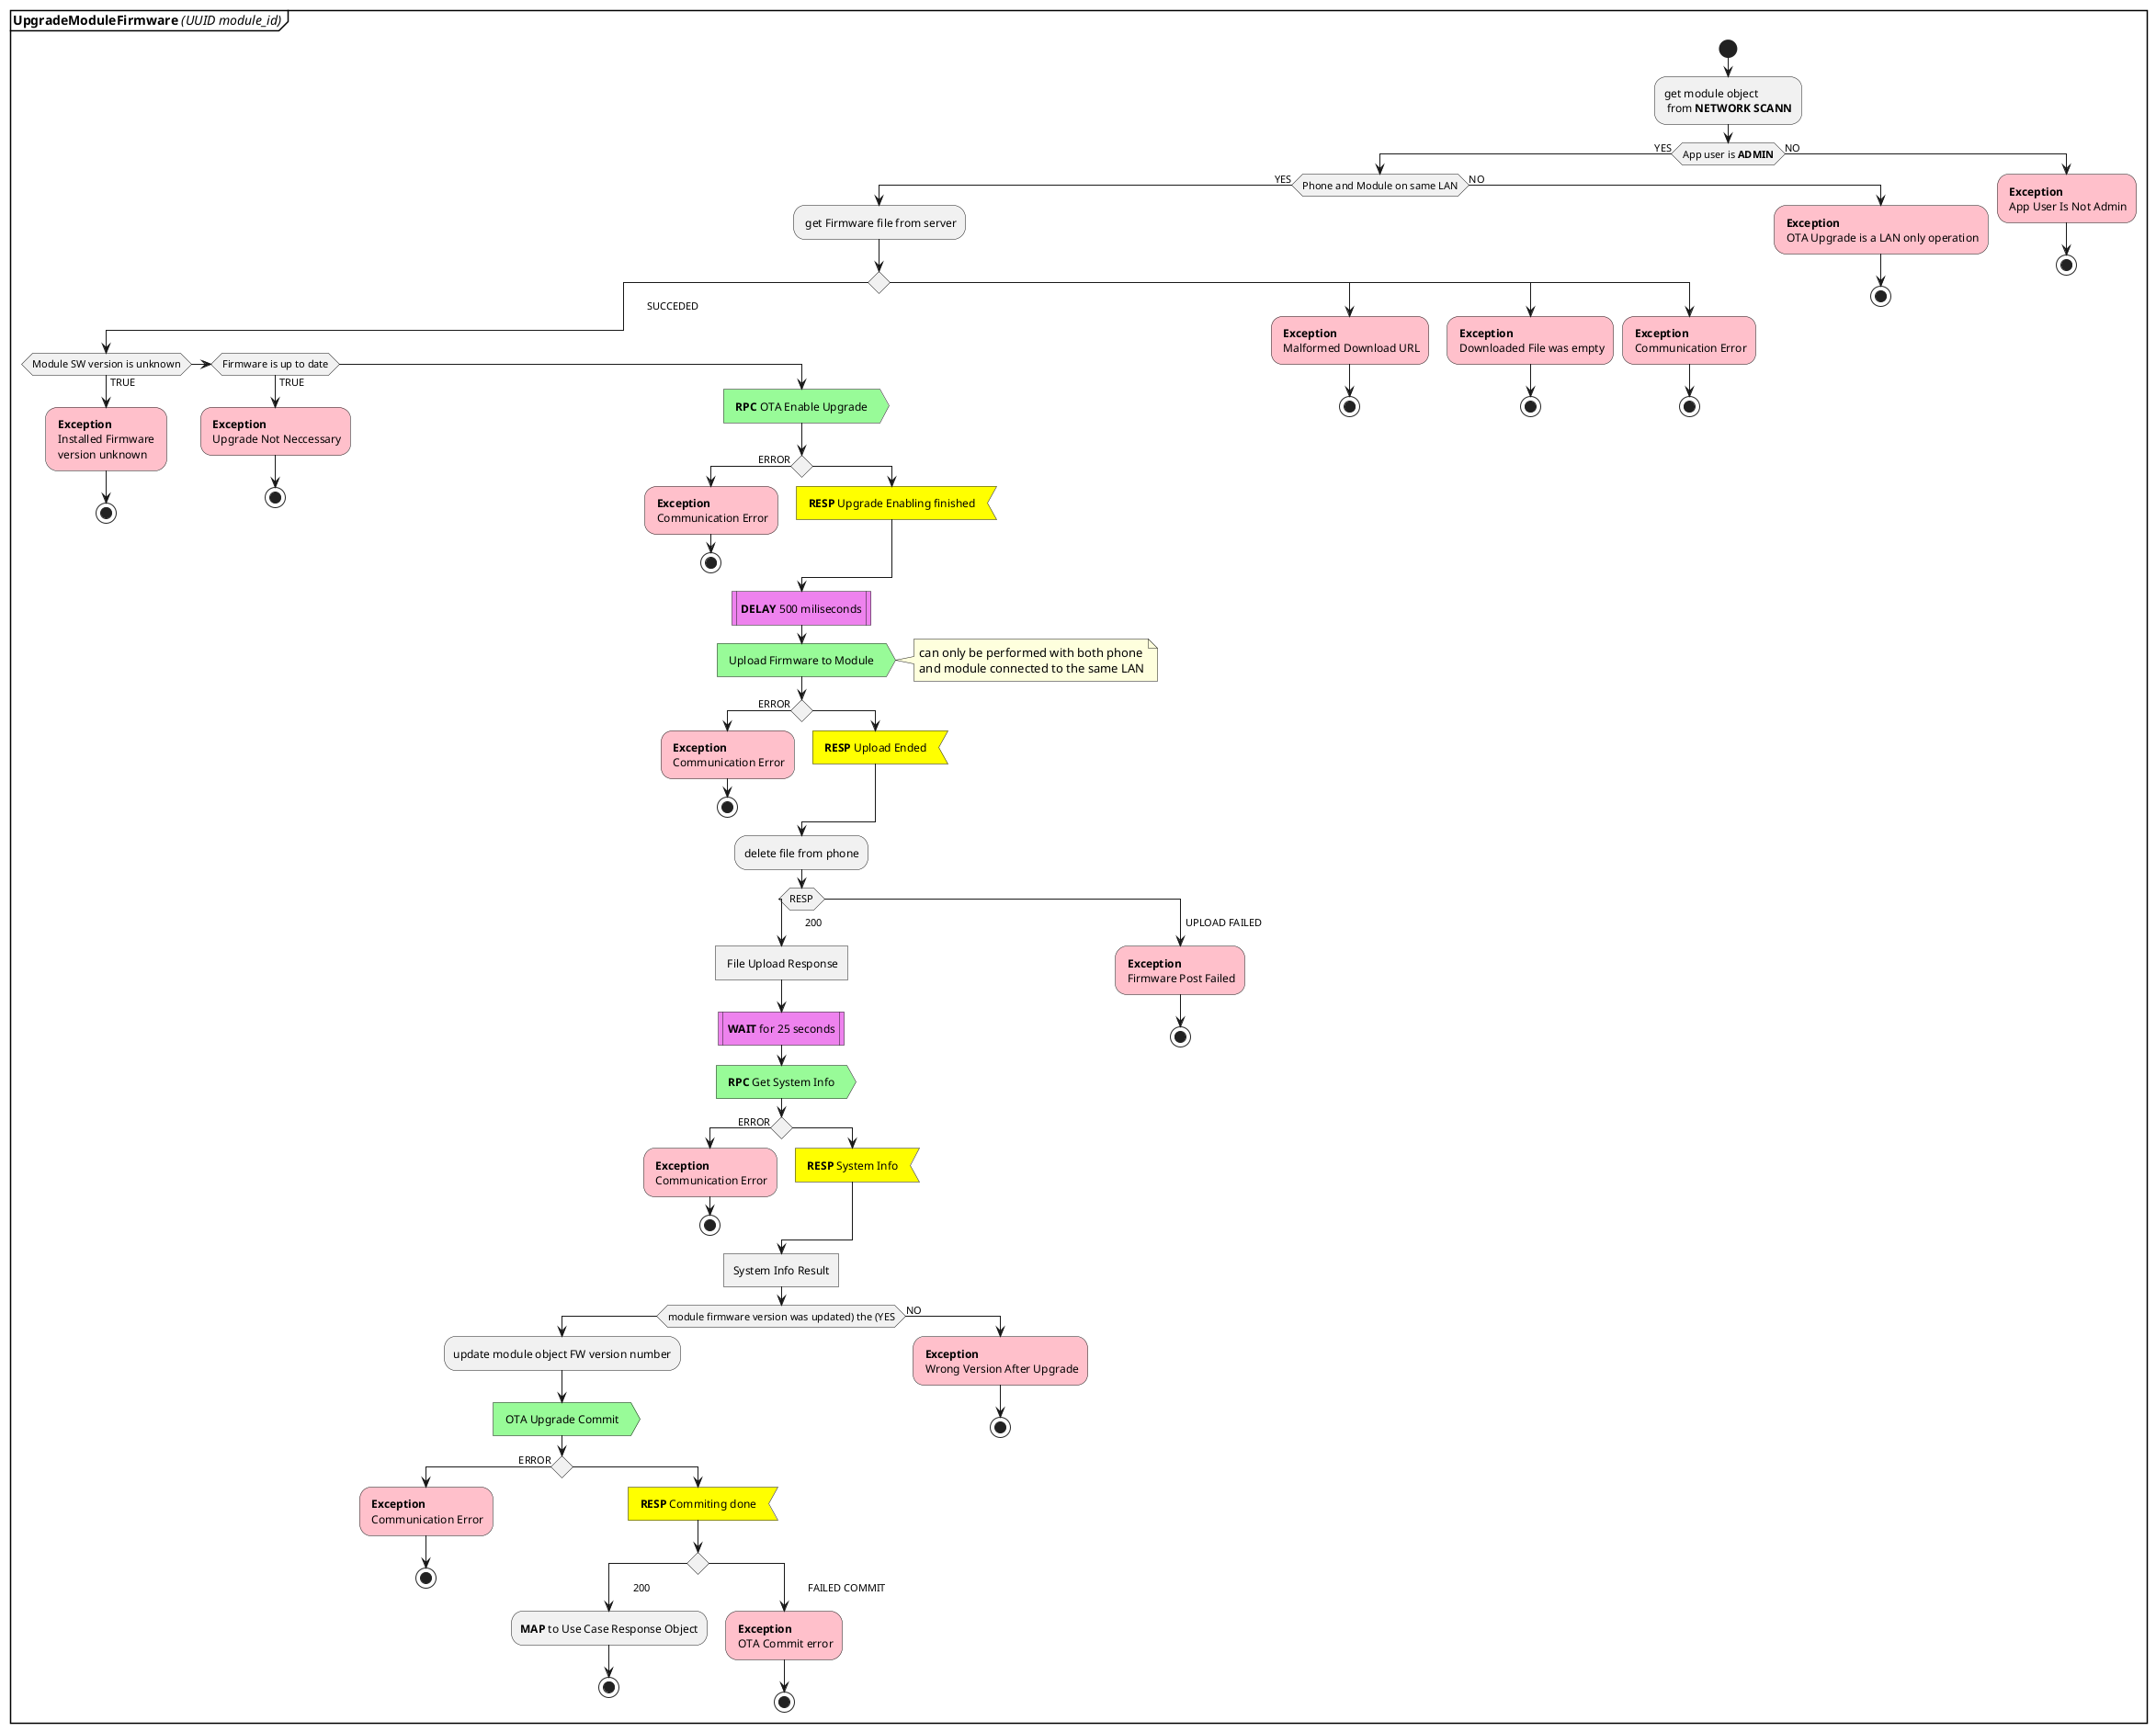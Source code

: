 @startuml AD_UpgradeUModFirmware
partition  <b>UpgradeModuleFirmware</b> <i>(UUID module_id)</i> {
    start
    :get module object \n from <b>NETWORK SCANN</b>;
    if(App user is <b>ADMIN</b>) then (YES)
        if(Phone and Module on same LAN) then (YES)
            : get Firmware file from server;
            switch()
                case(\t SUCCEDED)
                    if(Module SW version is unknown) then (TRUE)
                        #pink : <b>Exception</b> \n Installed Firmware \n version unknown;
                        stop
                    elseif(Firmware is up to date) then (TRUE)
                        #pink : <b>Exception</b> \n Upgrade Not Neccessary;
                        stop
                    else 
                        #palegreen: <b>RPC</b> OTA Enable Upgrade >
                        if() then (ERROR)
                            #pink : <b>Exception</b> \n Communication Error;
                            stop
                        else
                            #yellow: <b>RESP</b> Upgrade Enabling finished <
                        endif
                        #Violet:<b>DELAY</b> 500 miliseconds; <<procedure>>
                        #palegreen: Upload Firmware to Module >
                        note right
                        can only be performed with both phone
                        and module connected to the same LAN
                        end note
                        if() then (ERROR)
                            #pink : <b>Exception</b> \n Communication Error;
                            stop
                        else
                            #yellow: <b>RESP</b> Upload Ended <
                        endif
                        :delete file from phone;
                        switch(RESP)
                            case(\t 200)
                                : File Upload Response]
                                #Violet:<b>WAIT</b> for 25 seconds; <<procedure>>
                                #palegreen: <b>RPC</b> Get System Info >
                                if() then (ERROR)
                                    #pink : <b>Exception</b> \n Communication Error;
                                    stop
                                else
                                    #yellow: <b>RESP</b> System Info <
                                endif
                                :System Info Result]
                                if(module firmware version was updated) the (YES)
                                    :update module object FW version number;
                                    #palegreen: OTA Upgrade Commit >
                                    if() then (ERROR)
                                        #pink : <b>Exception</b> \n Communication Error;
                                        stop
                                    else
                                        #yellow: <b>RESP</b> Commiting done <
                                        switch()
                                            case(\t 200)
                                                :<b>MAP</b> to Use Case Response Object;
                                                stop
                                            case(\t FAILED COMMIT)
                                                #pink : <b>Exception</b> \n OTA Commit error;
                                                stop
                                        endswitch
                                    endif
                                else (NO)
                                    #pink : <b>Exception</b> \n Wrong Version After Upgrade;
                                    stop
                                endif
                            case(  UPLOAD FAILED)
                                #pink : <b>Exception</b> \n Firmware Post Failed;
                                stop
                        endswitch
                    endif
                case()
                    #pink : <b>Exception</b> \n Malformed Download URL;
                    stop
                case()
                    #pink : <b>Exception</b> \n Downloaded File was empty;
                    stop
                case()
                    #pink : <b>Exception</b> \n Communication Error;
                    stop
            endswitch
        else (NO)
        #pink : <b>Exception</b> \n OTA Upgrade is a LAN only operation;
        stop
        endif
        
    else (NO)
        #pink : <b>Exception</b> \n App User Is Not Admin;
        stop
    endif

}
@enduml